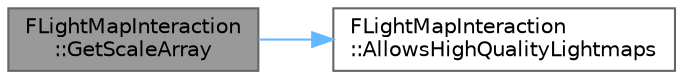 digraph "FLightMapInteraction::GetScaleArray"
{
 // INTERACTIVE_SVG=YES
 // LATEX_PDF_SIZE
  bgcolor="transparent";
  edge [fontname=Helvetica,fontsize=10,labelfontname=Helvetica,labelfontsize=10];
  node [fontname=Helvetica,fontsize=10,shape=box,height=0.2,width=0.4];
  rankdir="LR";
  Node1 [id="Node000001",label="FLightMapInteraction\l::GetScaleArray",height=0.2,width=0.4,color="gray40", fillcolor="grey60", style="filled", fontcolor="black",tooltip=" "];
  Node1 -> Node2 [id="edge1_Node000001_Node000002",color="steelblue1",style="solid",tooltip=" "];
  Node2 [id="Node000002",label="FLightMapInteraction\l::AllowsHighQualityLightmaps",height=0.2,width=0.4,color="grey40", fillcolor="white", style="filled",URL="$d2/dc1/classFLightMapInteraction.html#a644529d1613a59c283de465450bf89d9",tooltip=" "];
}
